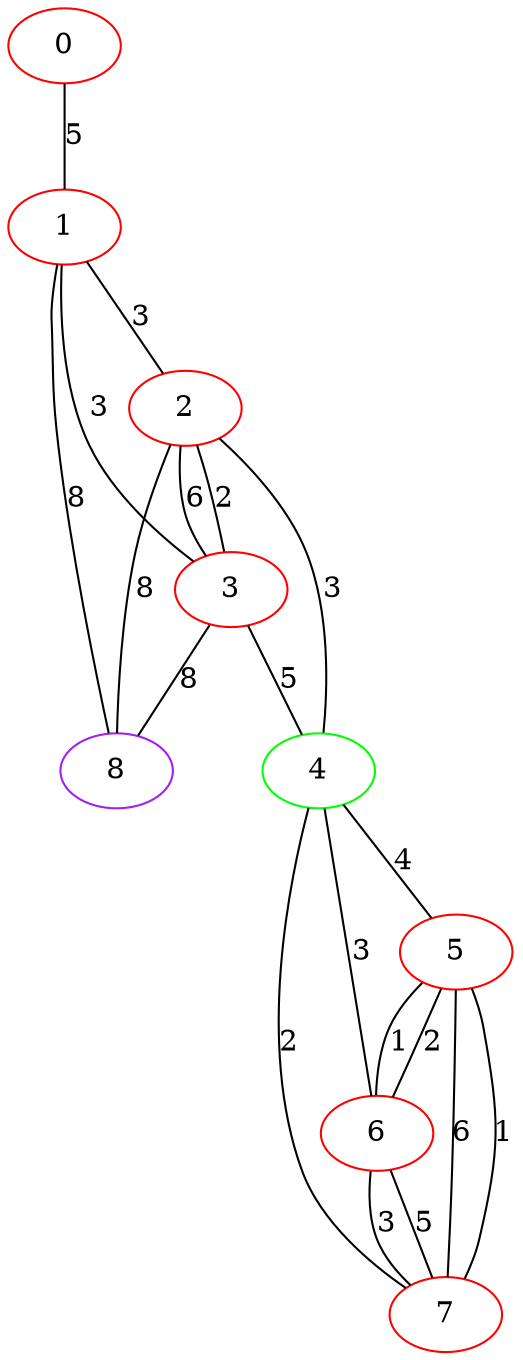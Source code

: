 graph "" {
0 [color=red, weight=1];
1 [color=red, weight=1];
2 [color=red, weight=1];
3 [color=red, weight=1];
4 [color=green, weight=2];
5 [color=red, weight=1];
6 [color=red, weight=1];
7 [color=red, weight=1];
8 [color=purple, weight=4];
0 -- 1  [key=0, label=5];
1 -- 8  [key=0, label=8];
1 -- 2  [key=0, label=3];
1 -- 3  [key=0, label=3];
2 -- 8  [key=0, label=8];
2 -- 3  [key=0, label=2];
2 -- 3  [key=1, label=6];
2 -- 4  [key=0, label=3];
3 -- 8  [key=0, label=8];
3 -- 4  [key=0, label=5];
4 -- 5  [key=0, label=4];
4 -- 6  [key=0, label=3];
4 -- 7  [key=0, label=2];
5 -- 6  [key=0, label=1];
5 -- 6  [key=1, label=2];
5 -- 7  [key=0, label=6];
5 -- 7  [key=1, label=1];
6 -- 7  [key=0, label=5];
6 -- 7  [key=1, label=3];
}
